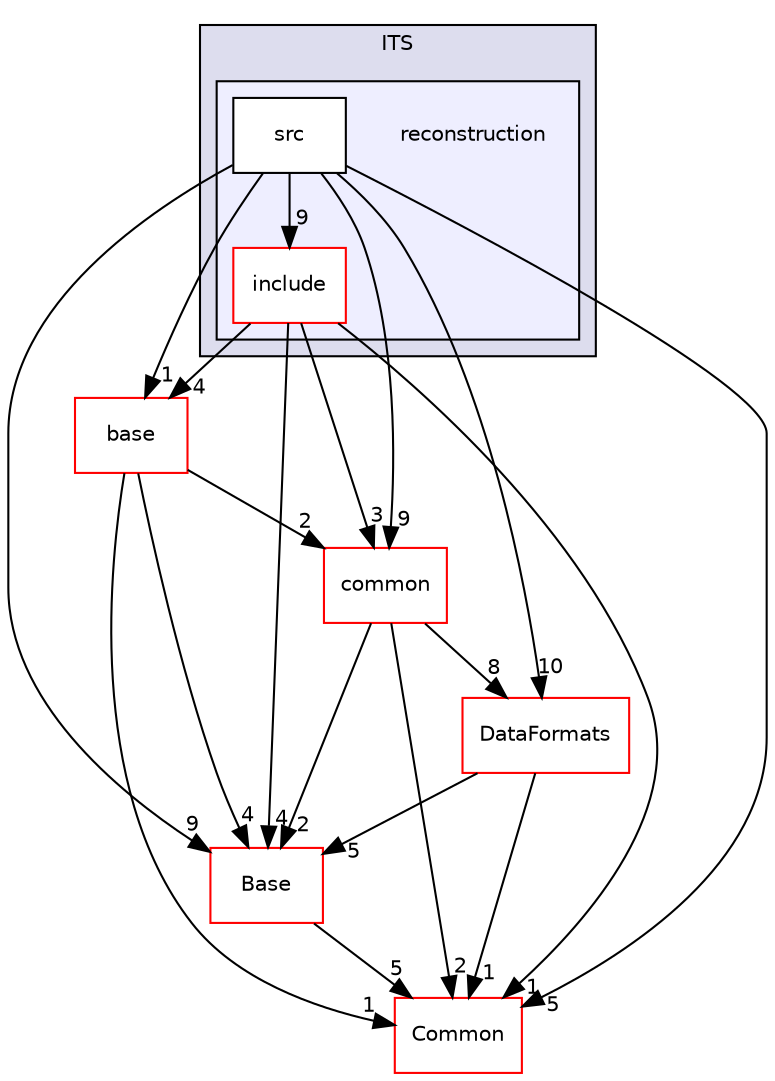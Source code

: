 digraph "/home/travis/build/AliceO2Group/AliceO2/Detectors/ITSMFT/ITS/reconstruction" {
  bgcolor=transparent;
  compound=true
  node [ fontsize="10", fontname="Helvetica"];
  edge [ labelfontsize="10", labelfontname="Helvetica"];
  subgraph clusterdir_871aad07cbf94d6cd423c3d8d5bdf4e9 {
    graph [ bgcolor="#ddddee", pencolor="black", label="ITS" fontname="Helvetica", fontsize="10", URL="dir_871aad07cbf94d6cd423c3d8d5bdf4e9.html"]
  subgraph clusterdir_5125ceb2b58f632ed0a3019fe2d5cbbc {
    graph [ bgcolor="#eeeeff", pencolor="black", label="" URL="dir_5125ceb2b58f632ed0a3019fe2d5cbbc.html"];
    dir_5125ceb2b58f632ed0a3019fe2d5cbbc [shape=plaintext label="reconstruction"];
    dir_a7418508cffd1c8afbbd736339058404 [shape=box label="include" color="red" fillcolor="white" style="filled" URL="dir_a7418508cffd1c8afbbd736339058404.html"];
    dir_912fdeb75838ec7e9173df897dc72438 [shape=box label="src" color="black" fillcolor="white" style="filled" URL="dir_912fdeb75838ec7e9173df897dc72438.html"];
  }
  }
  dir_eedff867f3c4e67d20b227cb6e0f96ab [shape=box label="base" color="red" URL="dir_eedff867f3c4e67d20b227cb6e0f96ab.html"];
  dir_4ab6b4cc6a7edbff49100e9123df213f [shape=box label="Common" color="red" URL="dir_4ab6b4cc6a7edbff49100e9123df213f.html"];
  dir_37c90836491b695b472bf98d1be8336b [shape=box label="Base" color="red" URL="dir_37c90836491b695b472bf98d1be8336b.html"];
  dir_85bf31a2e8d306e7598ffcb73f8df6bf [shape=box label="common" color="red" URL="dir_85bf31a2e8d306e7598ffcb73f8df6bf.html"];
  dir_2171f7ec022c5423887b07c69b2f5b48 [shape=box label="DataFormats" color="red" URL="dir_2171f7ec022c5423887b07c69b2f5b48.html"];
  dir_eedff867f3c4e67d20b227cb6e0f96ab->dir_4ab6b4cc6a7edbff49100e9123df213f [headlabel="1", labeldistance=1.5 headhref="dir_000135_000016.html"];
  dir_eedff867f3c4e67d20b227cb6e0f96ab->dir_37c90836491b695b472bf98d1be8336b [headlabel="4", labeldistance=1.5 headhref="dir_000135_000057.html"];
  dir_eedff867f3c4e67d20b227cb6e0f96ab->dir_85bf31a2e8d306e7598ffcb73f8df6bf [headlabel="2", labeldistance=1.5 headhref="dir_000135_000116.html"];
  dir_37c90836491b695b472bf98d1be8336b->dir_4ab6b4cc6a7edbff49100e9123df213f [headlabel="5", labeldistance=1.5 headhref="dir_000057_000016.html"];
  dir_912fdeb75838ec7e9173df897dc72438->dir_eedff867f3c4e67d20b227cb6e0f96ab [headlabel="1", labeldistance=1.5 headhref="dir_000154_000135.html"];
  dir_912fdeb75838ec7e9173df897dc72438->dir_4ab6b4cc6a7edbff49100e9123df213f [headlabel="5", labeldistance=1.5 headhref="dir_000154_000016.html"];
  dir_912fdeb75838ec7e9173df897dc72438->dir_37c90836491b695b472bf98d1be8336b [headlabel="9", labeldistance=1.5 headhref="dir_000154_000057.html"];
  dir_912fdeb75838ec7e9173df897dc72438->dir_85bf31a2e8d306e7598ffcb73f8df6bf [headlabel="9", labeldistance=1.5 headhref="dir_000154_000116.html"];
  dir_912fdeb75838ec7e9173df897dc72438->dir_a7418508cffd1c8afbbd736339058404 [headlabel="9", labeldistance=1.5 headhref="dir_000154_000152.html"];
  dir_912fdeb75838ec7e9173df897dc72438->dir_2171f7ec022c5423887b07c69b2f5b48 [headlabel="10", labeldistance=1.5 headhref="dir_000154_000032.html"];
  dir_85bf31a2e8d306e7598ffcb73f8df6bf->dir_4ab6b4cc6a7edbff49100e9123df213f [headlabel="2", labeldistance=1.5 headhref="dir_000116_000016.html"];
  dir_85bf31a2e8d306e7598ffcb73f8df6bf->dir_37c90836491b695b472bf98d1be8336b [headlabel="2", labeldistance=1.5 headhref="dir_000116_000057.html"];
  dir_85bf31a2e8d306e7598ffcb73f8df6bf->dir_2171f7ec022c5423887b07c69b2f5b48 [headlabel="8", labeldistance=1.5 headhref="dir_000116_000032.html"];
  dir_a7418508cffd1c8afbbd736339058404->dir_eedff867f3c4e67d20b227cb6e0f96ab [headlabel="4", labeldistance=1.5 headhref="dir_000152_000135.html"];
  dir_a7418508cffd1c8afbbd736339058404->dir_4ab6b4cc6a7edbff49100e9123df213f [headlabel="1", labeldistance=1.5 headhref="dir_000152_000016.html"];
  dir_a7418508cffd1c8afbbd736339058404->dir_37c90836491b695b472bf98d1be8336b [headlabel="4", labeldistance=1.5 headhref="dir_000152_000057.html"];
  dir_a7418508cffd1c8afbbd736339058404->dir_85bf31a2e8d306e7598ffcb73f8df6bf [headlabel="3", labeldistance=1.5 headhref="dir_000152_000116.html"];
  dir_2171f7ec022c5423887b07c69b2f5b48->dir_4ab6b4cc6a7edbff49100e9123df213f [headlabel="1", labeldistance=1.5 headhref="dir_000032_000016.html"];
  dir_2171f7ec022c5423887b07c69b2f5b48->dir_37c90836491b695b472bf98d1be8336b [headlabel="5", labeldistance=1.5 headhref="dir_000032_000057.html"];
}
